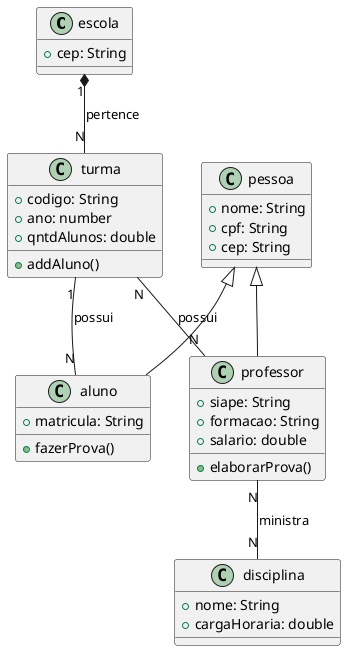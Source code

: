 @startuml escola

class escola{
    +cep: String
}

class turma{
    +codigo: String
    +ano: number
    +qntdAlunos: double
    +addAluno()
}

class pessoa{
    +nome: String
    +cpf: String
    +cep: String
}

class aluno{
    +matricula: String
    +fazerProva()
}

class professor{
    +siape: String
    +formacao: String
    +salario: double
    +elaborarProva()
}

class disciplina{
    +nome: String
    +cargaHoraria: double
}

escola "1" *-- "N" turma : pertence
turma "N" -- "N" professor : possui
turma "1" -- "N" aluno : possui
pessoa <|-- professor
pessoa <|-- aluno
professor "N" -- "N" disciplina : ministra

@enduml